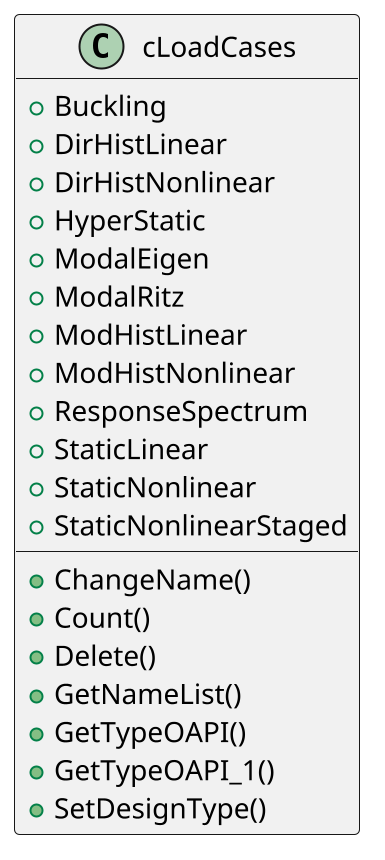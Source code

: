 @startuml
scale 2

class cLoadCases {
	+Buckling  
	+DirHistLinear  
	+DirHistNonlinear  
	+HyperStatic  
	+ModalEigen  
	+ModalRitz  
	+ModHistLinear  
	+ModHistNonlinear  
	+ResponseSpectrum  
	+StaticLinear  
	+StaticNonlinear  
	+StaticNonlinearStaged  

	+ChangeName()
	+Count()
	+Delete()
	+GetNameList()
	+GetTypeOAPI()
	+GetTypeOAPI_1()
	+SetDesignType()

}

@enduml